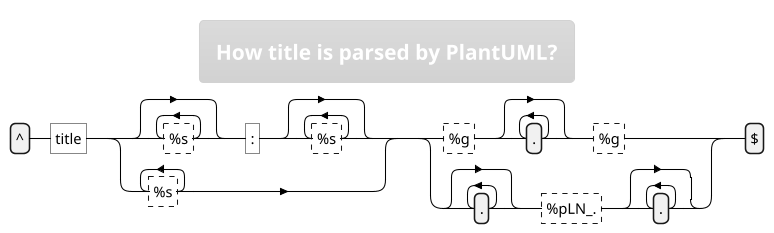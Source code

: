 ' Do not edit
' Theme Gallery
' autogenerated by script
'
@startregex
!theme lightgray
title How title is parsed by PlantUML?
^title(?:[%s]*:[%s]*|[%s]+)(?:(?:[%g](.*)[%g])|(?:(.*[%pLN_.].*)))$
@endregex
